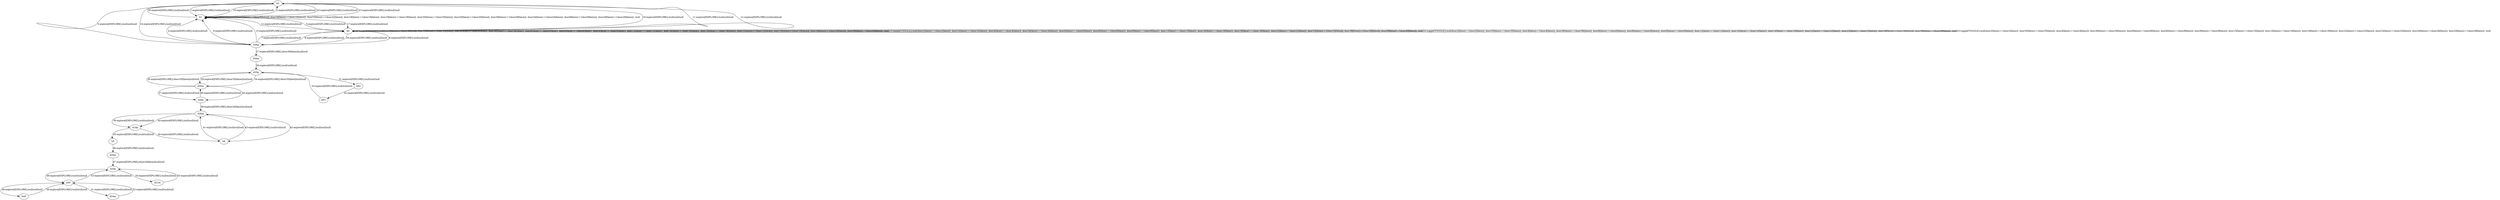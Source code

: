 # Total number of goals covered by this test: 2
# d21m --> d20p
# d20p --> d21m

digraph g {
"b2" -> "b1" [label = "1-explore[EXPLORE];/null/null/null"];
"b1" -> "b2" [label = "2-explore[EXPLORE];/null/null/null"];
"b2" -> "d36p" [label = "3-explore[EXPLORE];/null/null/null"];
"d36p" -> "b1" [label = "4-explore[EXPLORE];/null/null/null"];
"b1" -> "b0" [label = "5-explore[EXPLORE];/null/null/null"];
"b0" -> "d36p" [label = "6-explore[EXPLORE];/null/null/null"];
"d36p" -> "b0" [label = "7-explore[EXPLORE];/null/null/null"];
"b0" -> "d36p" [label = "8-explore[EXPLORE];/null/null/null"];
"d36p" -> "b1" [label = "9-explore[EXPLORE];/null/null/null"];
"b1" -> "b2" [label = "10-explore[EXPLORE];/null/null/null"];
"b2" -> "b0" [label = "11-explore[EXPLORE];/null/null/null"];
"b0" -> "b1" [label = "12-explore[EXPLORE];/null/null/null"];
"b1" -> "b2" [label = "13-explore[EXPLORE];/null/null/null"];
"b2" -> "d36p" [label = "14-explore[EXPLORE];/null/null/null"];
"d36p" -> "b1" [label = "15-explore[EXPLORE];/null/null/null"];
"b1" -> "b1" [label = "16-toggle[TOGGLE];/null/door0[false]:=!(door0[false]); door16[false]:=!(door16[false]); door32[false]:=!(door32[false]); door18[false]:=!(door18[false]); door19[false]:=!(door19[false]); door35[false]:=!(door35[false]); door20[false]:=!(door20[false]); door36[false]:=!(door36[false]); door24[false]:=!(door24[false]); door9[false]:=!(door9[false]); door26[false]:=!(door26[false]); /null"];
"b1" -> "b0" [label = "17-explore[EXPLORE];/null/null/null"];
"b0" -> "b2" [label = "18-explore[EXPLORE];/null/null/null"];
"b2" -> "b1" [label = "19-explore[EXPLORE];/null/null/null"];
"b1" -> "b2" [label = "20-explore[EXPLORE];/null/null/null"];
"b2" -> "b0" [label = "21-explore[EXPLORE];/null/null/null"];
"b0" -> "b0" [label = "22-toggle[TOGGLE];/null/door2[false]:=!(door2[false]); door35[false]:=!(door35[false]); door4[false]:=!(door4[false]); door36[false]:=!(door36[false]); door6[false]:=!(door6[false]); door8[false]:=!(door8[false]); door9[false]:=!(door9[false]); door15[false]:=!(door15[false]); door16[false]:=!(door16[false]); door19[false]:=!(door19[false]); door22[false]:=!(door22[false]); door23[false]:=!(door23[false]); door26[false]:=!(door26[false]); door29[false]:=!(door29[false]); /null"];
"b0" -> "b0" [label = "23-toggle[TOGGLE];/null/door2[false]:=!(door2[false]); door35[false]:=!(door35[false]); door4[false]:=!(door4[false]); door36[false]:=!(door36[false]); door6[false]:=!(door6[false]); door8[false]:=!(door8[false]); door9[false]:=!(door9[false]); door15[false]:=!(door15[false]); door16[false]:=!(door16[false]); door19[false]:=!(door19[false]); door22[false]:=!(door22[false]); door23[false]:=!(door23[false]); door26[false]:=!(door26[false]); door29[false]:=!(door29[false]); /null"];
"b0" -> "b0" [label = "24-toggle[TOGGLE];/null/door2[false]:=!(door2[false]); door35[false]:=!(door35[false]); door4[false]:=!(door4[false]); door36[false]:=!(door36[false]); door6[false]:=!(door6[false]); door8[false]:=!(door8[false]); door9[false]:=!(door9[false]); door15[false]:=!(door15[false]); door16[false]:=!(door16[false]); door19[false]:=!(door19[false]); door22[false]:=!(door22[false]); door23[false]:=!(door23[false]); door26[false]:=!(door26[false]); door29[false]:=!(door29[false]); /null"];
"b0" -> "b0" [label = "25-toggle[TOGGLE];/null/door2[false]:=!(door2[false]); door35[false]:=!(door35[false]); door4[false]:=!(door4[false]); door36[false]:=!(door36[false]); door6[false]:=!(door6[false]); door8[false]:=!(door8[false]); door9[false]:=!(door9[false]); door15[false]:=!(door15[false]); door16[false]:=!(door16[false]); door19[false]:=!(door19[false]); door22[false]:=!(door22[false]); door23[false]:=!(door23[false]); door26[false]:=!(door26[false]); door29[false]:=!(door29[false]); /null"];
"b0" -> "d36p" [label = "26-explore[EXPLORE];/null/null/null"];
"d36p" -> "d36m" [label = "27-explore[EXPLORE];/door36[false]/null/null"];
"d36m" -> "d35p" [label = "28-explore[EXPLORE];/null/null/null"];
"d35p" -> "d35m" [label = "29-explore[EXPLORE];/door35[false]/null/null"];
"d35m" -> "d35p" [label = "30-explore[EXPLORE];/door35[false]/null/null"];
"d35p" -> "b64" [label = "31-explore[EXPLORE];/null/null/null"];
"b64" -> "b63" [label = "32-explore[EXPLORE];/null/null/null"];
"b63" -> "d35p" [label = "33-explore[EXPLORE];/null/null/null"];
"d35p" -> "d35m" [label = "34-explore[EXPLORE];/door35[false]/null/null"];
"d35m" -> "d26p" [label = "35-explore[EXPLORE];/null/null/null"];
"d26p" -> "d35m" [label = "36-explore[EXPLORE];/null/null/null"];
"d35m" -> "d26p" [label = "37-explore[EXPLORE];/null/null/null"];
"d26p" -> "d26m" [label = "38-explore[EXPLORE];/door26[false]/null/null"];
"d26m" -> "d19p" [label = "39-explore[EXPLORE];/null/null/null"];
"d19p" -> "b6" [label = "40-explore[EXPLORE];/null/null/null"];
"b6" -> "d26m" [label = "41-explore[EXPLORE];/null/null/null"];
"d26m" -> "b6" [label = "42-explore[EXPLORE];/null/null/null"];
"b6" -> "d26m" [label = "43-explore[EXPLORE];/null/null/null"];
"d26m" -> "d19p" [label = "44-explore[EXPLORE];/null/null/null"];
"d19p" -> "b5" [label = "45-explore[EXPLORE];/null/null/null"];
"b5" -> "d20m" [label = "46-explore[EXPLORE];/null/null/null"];
"d20m" -> "d20p" [label = "47-explore[EXPLORE];/door20[false]/null/null"];
"d20p" -> "b50" [label = "48-explore[EXPLORE];/null/null/null"];
"b50" -> "b49" [label = "49-explore[EXPLORE];/null/null/null"];
"b49" -> "b50" [label = "50-explore[EXPLORE];/null/null/null"];
"b50" -> "d24m" [label = "51-explore[EXPLORE];/null/null/null"];
"d24m" -> "b50" [label = "52-explore[EXPLORE];/null/null/null"];
"b50" -> "d20p" [label = "53-explore[EXPLORE];/null/null/null"];
"d20p" -> "d21m" [label = "54-explore[EXPLORE];/null/null/null"];
"d21m" -> "d20p" [label = "55-explore[EXPLORE];/null/null/null"];
}